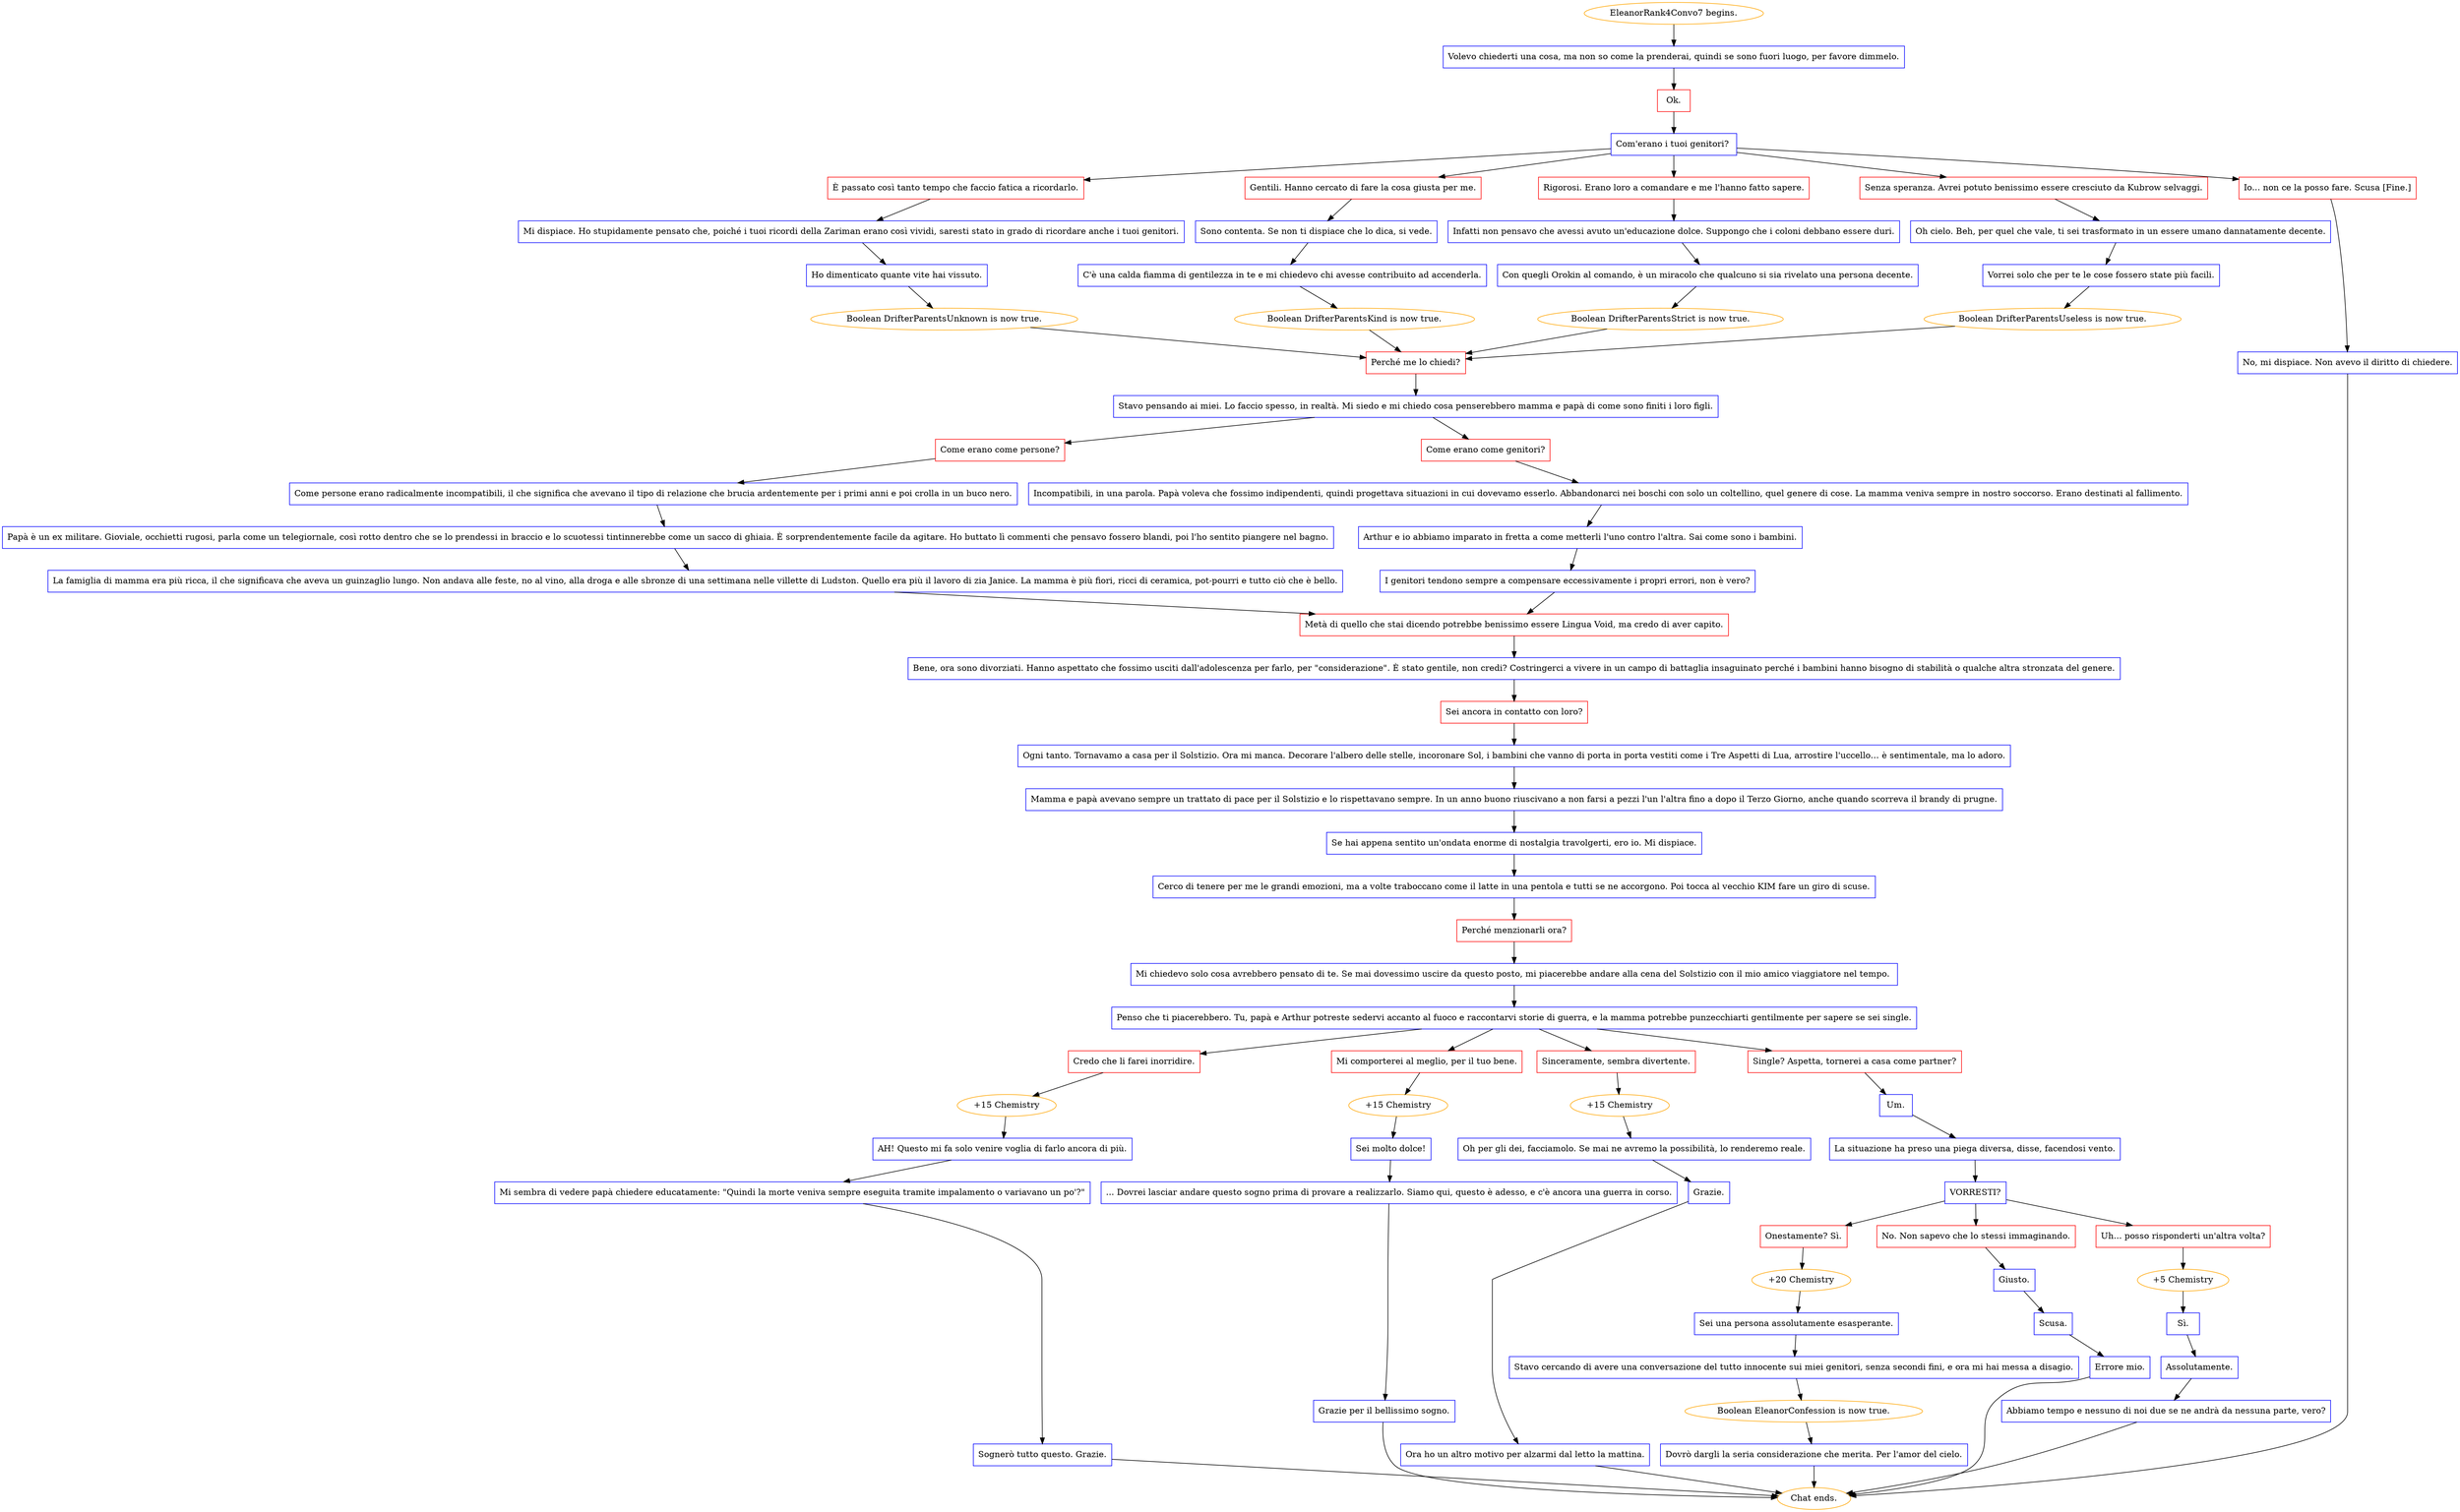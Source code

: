 digraph {
	"EleanorRank4Convo7 begins." [color=orange];
		"EleanorRank4Convo7 begins." -> j3992253411;
	j3992253411 [label="Volevo chiederti una cosa, ma non so come la prenderai, quindi se sono fuori luogo, per favore dimmelo.",shape=box,color=blue];
		j3992253411 -> j990040602;
	j990040602 [label="Ok.",shape=box,color=red];
		j990040602 -> j3487904591;
	j3487904591 [label="Com'erano i tuoi genitori? ",shape=box,color=blue];
		j3487904591 -> j2372896966;
		j3487904591 -> j3627164557;
		j3487904591 -> j283283157;
		j3487904591 -> j2481726889;
		j3487904591 -> j1050959878;
	j2372896966 [label="È passato così tanto tempo che faccio fatica a ricordarlo.",shape=box,color=red];
		j2372896966 -> j2957168265;
	j3627164557 [label="Gentili. Hanno cercato di fare la cosa giusta per me.",shape=box,color=red];
		j3627164557 -> j2684669608;
	j283283157 [label="Rigorosi. Erano loro a comandare e me l'hanno fatto sapere.",shape=box,color=red];
		j283283157 -> j4206332983;
	j2481726889 [label="Senza speranza. Avrei potuto benissimo essere cresciuto da Kubrow selvaggi.",shape=box,color=red];
		j2481726889 -> j4129708577;
	j1050959878 [label="Io... non ce la posso fare. Scusa [Fine.]",shape=box,color=red];
		j1050959878 -> j3505245558;
	j2957168265 [label="Mi dispiace. Ho stupidamente pensato che, poiché i tuoi ricordi della Zariman erano così vividi, saresti stato in grado di ricordare anche i tuoi genitori.",shape=box,color=blue];
		j2957168265 -> j3526521117;
	j2684669608 [label="Sono contenta. Se non ti dispiace che lo dica, si vede.",shape=box,color=blue];
		j2684669608 -> j1482731414;
	j4206332983 [label="Infatti non pensavo che avessi avuto un'educazione dolce. Suppongo che i coloni debbano essere duri.",shape=box,color=blue];
		j4206332983 -> j1008132384;
	j4129708577 [label="Oh cielo. Beh, per quel che vale, ti sei trasformato in un essere umano dannatamente decente.",shape=box,color=blue];
		j4129708577 -> j3379906570;
	j3505245558 [label="No, mi dispiace. Non avevo il diritto di chiedere.",shape=box,color=blue];
		j3505245558 -> "Chat ends.";
	j3526521117 [label="Ho dimenticato quante vite hai vissuto.",shape=box,color=blue];
		j3526521117 -> j538354564;
	j1482731414 [label="C'è una calda fiamma di gentilezza in te e mi chiedevo chi avesse contribuito ad accenderla.",shape=box,color=blue];
		j1482731414 -> j3652184800;
	j1008132384 [label="Con quegli Orokin al comando, è un miracolo che qualcuno si sia rivelato una persona decente.",shape=box,color=blue];
		j1008132384 -> j4188764067;
	j3379906570 [label="Vorrei solo che per te le cose fossero state più facili.",shape=box,color=blue];
		j3379906570 -> j2782189185;
	"Chat ends." [color=orange];
	j538354564 [label="Boolean DrifterParentsUnknown is now true.",color=orange];
		j538354564 -> j2342659715;
	j3652184800 [label="Boolean DrifterParentsKind is now true.",color=orange];
		j3652184800 -> j2342659715;
	j4188764067 [label="Boolean DrifterParentsStrict is now true.",color=orange];
		j4188764067 -> j2342659715;
	j2782189185 [label="Boolean DrifterParentsUseless is now true.",color=orange];
		j2782189185 -> j2342659715;
	j2342659715 [label="Perché me lo chiedi?",shape=box,color=red];
		j2342659715 -> j892528312;
	j892528312 [label="Stavo pensando ai miei. Lo faccio spesso, in realtà. Mi siedo e mi chiedo cosa penserebbero mamma e papà di come sono finiti i loro figli.",shape=box,color=blue];
		j892528312 -> j804282615;
		j892528312 -> j436592021;
	j804282615 [label="Come erano come persone?",shape=box,color=red];
		j804282615 -> j2963695347;
	j436592021 [label="Come erano come genitori?",shape=box,color=red];
		j436592021 -> j881621380;
	j2963695347 [label="Come persone erano radicalmente incompatibili, il che significa che avevano il tipo di relazione che brucia ardentemente per i primi anni e poi crolla in un buco nero.",shape=box,color=blue];
		j2963695347 -> j1775459320;
	j881621380 [label="Incompatibili, in una parola. Papà voleva che fossimo indipendenti, quindi progettava situazioni in cui dovevamo esserlo. Abbandonarci nei boschi con solo un coltellino, quel genere di cose. La mamma veniva sempre in nostro soccorso. Erano destinati al fallimento.",shape=box,color=blue];
		j881621380 -> j3985538404;
	j1775459320 [label="Papà è un ex militare. Gioviale, occhietti rugosi, parla come un telegiornale, così rotto dentro che se lo prendessi in braccio e lo scuotessi tintinnerebbe come un sacco di ghiaia. È sorprendentemente facile da agitare. Ho buttato lì commenti che pensavo fossero blandi, poi l'ho sentito piangere nel bagno.",shape=box,color=blue];
		j1775459320 -> j4146942696;
	j3985538404 [label="Arthur e io abbiamo imparato in fretta a come metterli l'uno contro l'altra. Sai come sono i bambini.",shape=box,color=blue];
		j3985538404 -> j3062683824;
	j4146942696 [label="La famiglia di mamma era più ricca, il che significava che aveva un guinzaglio lungo. Non andava alle feste, no al vino, alla droga e alle sbronze di una settimana nelle villette di Ludston. Quello era più il lavoro di zia Janice. La mamma è più fiori, ricci di ceramica, pot-pourri e tutto ciò che è bello.",shape=box,color=blue];
		j4146942696 -> j3350773972;
	j3062683824 [label="I genitori tendono sempre a compensare eccessivamente i propri errori, non è vero?",shape=box,color=blue];
		j3062683824 -> j3350773972;
	j3350773972 [label="Metà di quello che stai dicendo potrebbe benissimo essere Lingua Void, ma credo di aver capito.",shape=box,color=red];
		j3350773972 -> j4229881922;
	j4229881922 [label="Bene, ora sono divorziati. Hanno aspettato che fossimo usciti dall'adolescenza per farlo, per \"considerazione\". È stato gentile, non credi? Costringerci a vivere in un campo di battaglia insaguinato perché i bambini hanno bisogno di stabilità o qualche altra stronzata del genere.",shape=box,color=blue];
		j4229881922 -> j1513586086;
	j1513586086 [label="Sei ancora in contatto con loro?",shape=box,color=red];
		j1513586086 -> j1517923939;
	j1517923939 [label="Ogni tanto. Tornavamo a casa per il Solstizio. Ora mi manca. Decorare l'albero delle stelle, incoronare Sol, i bambini che vanno di porta in porta vestiti come i Tre Aspetti di Lua, arrostire l'uccello… è sentimentale, ma lo adoro.",shape=box,color=blue];
		j1517923939 -> j2773088889;
	j2773088889 [label="Mamma e papà avevano sempre un trattato di pace per il Solstizio e lo rispettavano sempre. In un anno buono riuscivano a non farsi a pezzi l'un l'altra fino a dopo il Terzo Giorno, anche quando scorreva il brandy di prugne.",shape=box,color=blue];
		j2773088889 -> j4127087829;
	j4127087829 [label="Se hai appena sentito un'ondata enorme di nostalgia travolgerti, ero io. Mi dispiace.",shape=box,color=blue];
		j4127087829 -> j3351097254;
	j3351097254 [label="Cerco di tenere per me le grandi emozioni, ma a volte traboccano come il latte in una pentola e tutti se ne accorgono. Poi tocca al vecchio KIM fare un giro di scuse.",shape=box,color=blue];
		j3351097254 -> j3554841743;
	j3554841743 [label="Perché menzionarli ora?",shape=box,color=red];
		j3554841743 -> j1748072100;
	j1748072100 [label="Mi chiedevo solo cosa avrebbero pensato di te. Se mai dovessimo uscire da questo posto, mi piacerebbe andare alla cena del Solstizio con il mio amico viaggiatore nel tempo. ",shape=box,color=blue];
		j1748072100 -> j4261917045;
	j4261917045 [label="Penso che ti piacerebbero. Tu, papà e Arthur potreste sedervi accanto al fuoco e raccontarvi storie di guerra, e la mamma potrebbe punzecchiarti gentilmente per sapere se sei single.",shape=box,color=blue];
		j4261917045 -> j3364747192;
		j4261917045 -> j2414504239;
		j4261917045 -> j1615096712;
		j4261917045 -> j964525684;
	j3364747192 [label="Credo che li farei inorridire.",shape=box,color=red];
		j3364747192 -> j3998073250;
	j2414504239 [label="Mi comporterei al meglio, per il tuo bene.",shape=box,color=red];
		j2414504239 -> j545367169;
	j1615096712 [label="Sinceramente, sembra divertente.",shape=box,color=red];
		j1615096712 -> j3978666075;
	j964525684 [label="Single? Aspetta, tornerei a casa come partner?",shape=box,color=red];
		j964525684 -> j1154680161;
	j3998073250 [label="+15 Chemistry",color=orange];
		j3998073250 -> j1078346507;
	j545367169 [label="+15 Chemistry",color=orange];
		j545367169 -> j2685725146;
	j3978666075 [label="+15 Chemistry",color=orange];
		j3978666075 -> j1500406016;
	j1154680161 [label="Um.",shape=box,color=blue];
		j1154680161 -> j2114606219;
	j1078346507 [label="AH! Questo mi fa solo venire voglia di farlo ancora di più.",shape=box,color=blue];
		j1078346507 -> j1471237573;
	j2685725146 [label="Sei molto dolce!",shape=box,color=blue];
		j2685725146 -> j2952784492;
	j1500406016 [label="Oh per gli dei, facciamolo. Se mai ne avremo la possibilità, lo renderemo reale.",shape=box,color=blue];
		j1500406016 -> j3067031173;
	j2114606219 [label="La situazione ha preso una piega diversa, disse, facendosi vento.",shape=box,color=blue];
		j2114606219 -> j10285483;
	j1471237573 [label="Mi sembra di vedere papà chiedere educatamente: \"Quindi la morte veniva sempre eseguita tramite impalamento o variavano un po'?\"",shape=box,color=blue];
		j1471237573 -> j1035278155;
	j2952784492 [label="... Dovrei lasciar andare questo sogno prima di provare a realizzarlo. Siamo qui, questo è adesso, e c'è ancora una guerra in corso.",shape=box,color=blue];
		j2952784492 -> j1786980389;
	j3067031173 [label="Grazie.",shape=box,color=blue];
		j3067031173 -> j849579701;
	j10285483 [label="VORRESTI?",shape=box,color=blue];
		j10285483 -> j2647070455;
		j10285483 -> j95201570;
		j10285483 -> j2359944373;
	j1035278155 [label="Sognerò tutto questo. Grazie.",shape=box,color=blue];
		j1035278155 -> "Chat ends.";
	j1786980389 [label="Grazie per il bellissimo sogno.",shape=box,color=blue];
		j1786980389 -> "Chat ends.";
	j849579701 [label="Ora ho un altro motivo per alzarmi dal letto la mattina.",shape=box,color=blue];
		j849579701 -> "Chat ends.";
	j2647070455 [label="Onestamente? Sì.",shape=box,color=red];
		j2647070455 -> j1033952567;
	j95201570 [label="No. Non sapevo che lo stessi immaginando.",shape=box,color=red];
		j95201570 -> j4166953533;
	j2359944373 [label="Uh... posso risponderti un'altra volta?",shape=box,color=red];
		j2359944373 -> j3923534400;
	j1033952567 [label="+20 Chemistry",color=orange];
		j1033952567 -> j1845611717;
	j4166953533 [label="Giusto.",shape=box,color=blue];
		j4166953533 -> j2954458785;
	j3923534400 [label="+5 Chemistry",color=orange];
		j3923534400 -> j1674452605;
	j1845611717 [label="Sei una persona assolutamente esasperante.",shape=box,color=blue];
		j1845611717 -> j2042360266;
	j2954458785 [label="Scusa.",shape=box,color=blue];
		j2954458785 -> j3637932169;
	j1674452605 [label="Sì.",shape=box,color=blue];
		j1674452605 -> j2238704389;
	j2042360266 [label="Stavo cercando di avere una conversazione del tutto innocente sui miei genitori, senza secondi fini, e ora mi hai messa a disagio.",shape=box,color=blue];
		j2042360266 -> j1959815846;
	j3637932169 [label="Errore mio.",shape=box,color=blue];
		j3637932169 -> "Chat ends.";
	j2238704389 [label="Assolutamente.",shape=box,color=blue];
		j2238704389 -> j3617817318;
	j1959815846 [label="Boolean EleanorConfession is now true.",color=orange];
		j1959815846 -> j4257188206;
	j3617817318 [label="Abbiamo tempo e nessuno di noi due se ne andrà da nessuna parte, vero?",shape=box,color=blue];
		j3617817318 -> "Chat ends.";
	j4257188206 [label="Dovrò dargli la seria considerazione che merita. Per l'amor del cielo.",shape=box,color=blue];
		j4257188206 -> "Chat ends.";
}